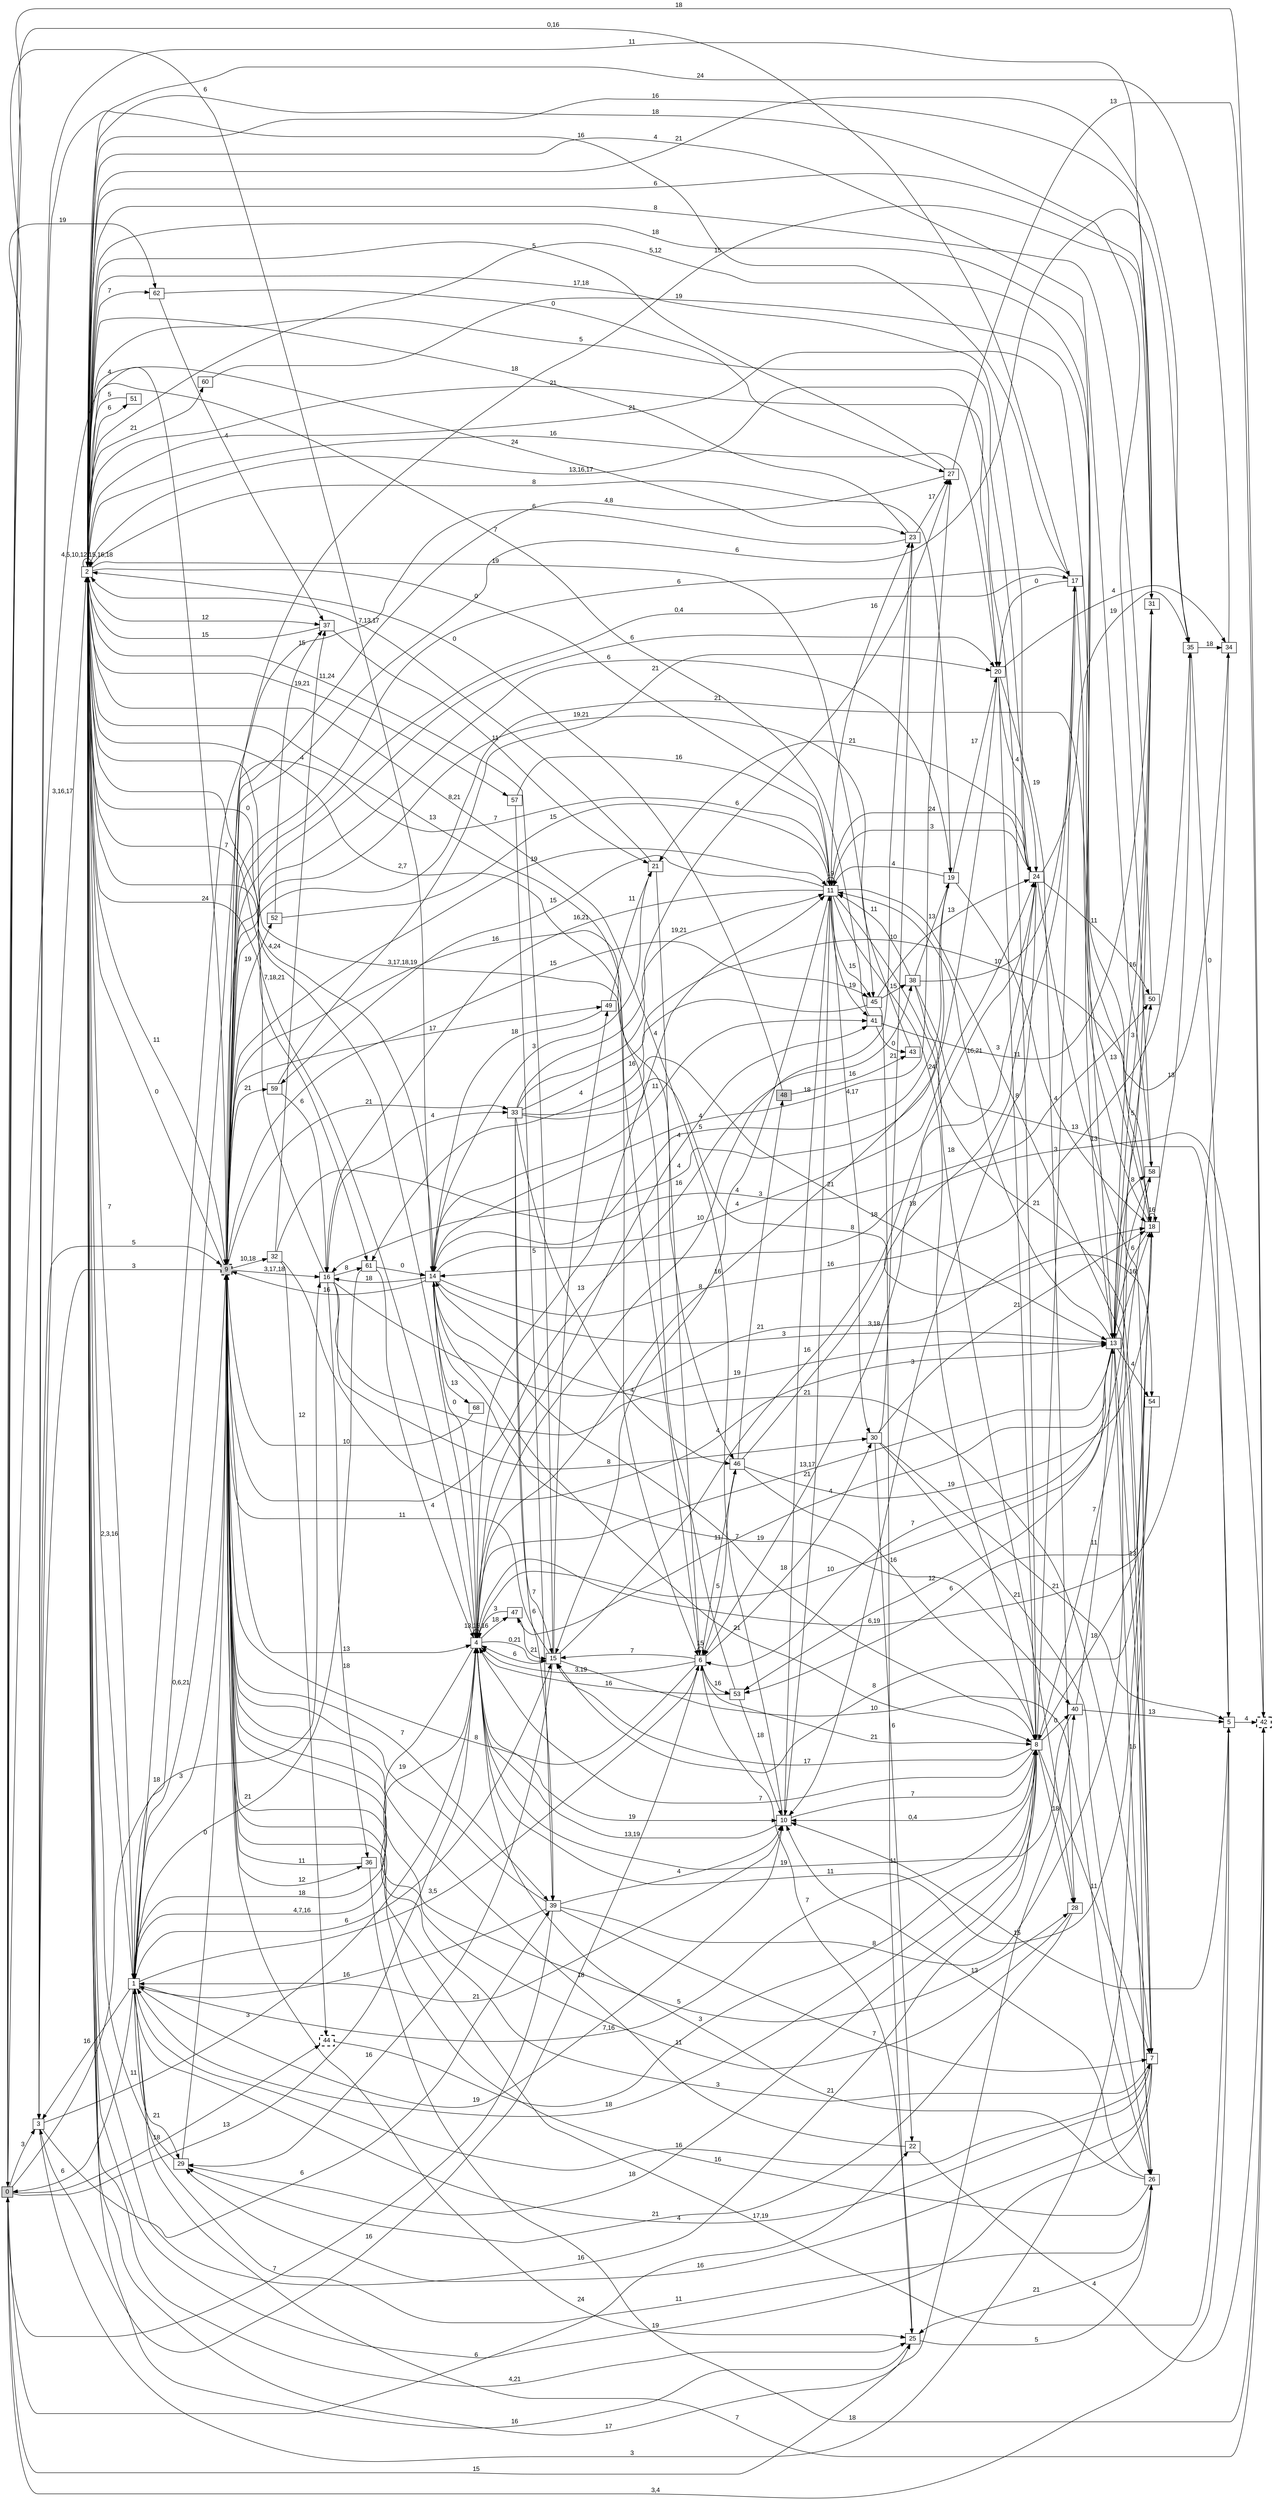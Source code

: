 digraph "NDFA" {
  rankdir=LR
  node [shape=box width=0.1 height=0.1 fontname=Arial]
  edge [fontname=Arial]
/* Estados */
 s0 [label="0" style="filled"] /* I:1 F:0 D:0 */
 s1 [label="1" ] /* I:0 F:0 D:0 */
 s2 [label="2" ] /* I:0 F:0 D:0 */
 s3 [label="3" ] /* I:0 F:0 D:0 */
 s4 [label="4" ] /* I:0 F:0 D:0 */
 s5 [label="5" ] /* I:0 F:0 D:0 */
 s6 [label="6" ] /* I:0 F:0 D:0 */
 s7 [label="7" ] /* I:0 F:0 D:0 */
 s8 [label="8" ] /* I:0 F:0 D:0 */
 s9 [label="9" style="filled,bold,dashed"] /* I:1 F:1 D:0 */
 s10 [label="10" ] /* I:0 F:0 D:0 */
 s11 [label="11" ] /* I:0 F:0 D:0 */
 s13 [label="13" ] /* I:0 F:0 D:0 */
 s14 [label="14" ] /* I:0 F:0 D:0 */
 s15 [label="15" ] /* I:0 F:0 D:0 */
 s16 [label="16" ] /* I:0 F:0 D:0 */
 s17 [label="17" ] /* I:0 F:0 D:0 */
 s18 [label="18" ] /* I:0 F:0 D:0 */
 s19 [label="19" ] /* I:0 F:0 D:0 */
 s20 [label="20" ] /* I:0 F:0 D:0 */
 s21 [label="21" ] /* I:0 F:0 D:0 */
 s22 [label="22" ] /* I:0 F:0 D:0 */
 s23 [label="23" ] /* I:0 F:0 D:0 */
 s24 [label="24" ] /* I:0 F:0 D:0 */
 s25 [label="25" ] /* I:0 F:0 D:0 */
 s26 [label="26" ] /* I:0 F:0 D:0 */
 s27 [label="27" ] /* I:0 F:0 D:0 */
 s28 [label="28" ] /* I:0 F:0 D:0 */
 s29 [label="29" ] /* I:0 F:0 D:0 */
 s30 [label="30" ] /* I:0 F:0 D:0 */
 s31 [label="31" ] /* I:0 F:0 D:0 */
 s32 [label="32" ] /* I:0 F:0 D:0 */
 s33 [label="33" ] /* I:0 F:0 D:0 */
 s34 [label="34" ] /* I:0 F:0 D:0 */
 s35 [label="35" ] /* I:0 F:0 D:0 */
 s36 [label="36" ] /* I:0 F:0 D:0 */
 s37 [label="37" ] /* I:0 F:0 D:0 */
 s38 [label="38" ] /* I:0 F:0 D:0 */
 s39 [label="39" ] /* I:0 F:0 D:0 */
 s40 [label="40" ] /* I:0 F:0 D:0 */
 s41 [label="41" ] /* I:0 F:0 D:0 */
 s42 [label="42" style="bold,dashed"] /* I:0 F:1 D:0 */
 s43 [label="43" ] /* I:0 F:0 D:0 */
 s44 [label="44" style="bold,dashed"] /* I:0 F:1 D:0 */
 s45 [label="45" ] /* I:0 F:0 D:0 */
 s46 [label="46" ] /* I:0 F:0 D:0 */
 s47 [label="47" ] /* I:0 F:0 D:0 */
 s48 [label="48" style="filled"] /* I:1 F:0 D:0 */
 s49 [label="49" ] /* I:0 F:0 D:0 */
 s50 [label="50" ] /* I:0 F:0 D:0 */
 s51 [label="51" ] /* I:0 F:0 D:0 */
 s52 [label="52" ] /* I:0 F:0 D:0 */
 s53 [label="53" ] /* I:0 F:0 D:0 */
 s54 [label="54" ] /* I:0 F:0 D:0 */
 s57 [label="57" ] /* I:0 F:0 D:0 */
 s58 [label="58" ] /* I:0 F:0 D:0 */
 s59 [label="59" ] /* I:0 F:0 D:0 */
 s60 [label="60" ] /* I:0 F:0 D:0 */
 s61 [label="61" ] /* I:0 F:0 D:0 */
 s62 [label="62" ] /* I:0 F:0 D:0 */
 s68 [label="68" ] /* I:0 F:0 D:0 */
/* Transiciones */
  s0 -> s3 [label="3"]
  s0 -> s4 [label="13"]
  s0 -> s5 [label="3,4"]
  s0 -> s14 [label="6"]
  s0 -> s16 [label="18"]
  s0 -> s17 [label="0,16"]
  s0 -> s22 [label="6"]
  s0 -> s25 [label="15"]
  s0 -> s42 [label="18"]
  s0 -> s44 [label="18"]
  s0 -> s62 [label="19"]
  s1 -> s0 [label="6"]
  s1 -> s2 [label="2,3,16"]
  s1 -> s3 [label="16"]
  s1 -> s4 [label="4,7,16"]
  s1 -> s6 [label="3,5"]
  s1 -> s7 [label="16"]
  s1 -> s8 [label="7,16"]
  s1 -> s9 [label="0,6,21"]
  s1 -> s10 [label="19"]
  s1 -> s15 [label="6"]
  s1 -> s26 [label="11"]
  s1 -> s29 [label="21"]
  s2 -> s1 [label="7"]
  s2 -> s2 [label="4,5,10,12,15,16,18"]
  s2 -> s4 [label="4,24"]
  s2 -> s6 [label="3,17,18,19"]
  s2 -> s8 [label="16"]
  s2 -> s9 [label="11"]
  s2 -> s11 [label="0"]
  s2 -> s13 [label="21"]
  s2 -> s14 [label="0"]
  s2 -> s18 [label="18"]
  s2 -> s19 [label="8"]
  s2 -> s20 [label="16"]
  s2 -> s23 [label="24"]
  s2 -> s24 [label="17,18"]
  s2 -> s25 [label="4,21"]
  s2 -> s31 [label="16"]
  s2 -> s37 [label="12"]
  s2 -> s40 [label="17"]
  s2 -> s45 [label="19"]
  s2 -> s51 [label="6"]
  s2 -> s57 [label="19,21"]
  s2 -> s58 [label="18"]
  s2 -> s60 [label="21"]
  s2 -> s61 [label="7"]
  s2 -> s62 [label="7"]
  s3 -> s2 [label="3,16,17"]
  s3 -> s4 [label="3"]
  s3 -> s9 [label="5"]
  s3 -> s18 [label="3"]
  s3 -> s39 [label="6"]
  s4 -> s1 [label="18"]
  s4 -> s2 [label="7,18,21"]
  s4 -> s4 [label="13,15,16"]
  s4 -> s10 [label="19"]
  s4 -> s11 [label="4"]
  s4 -> s15 [label="0,21"]
  s4 -> s31 [label="10"]
  s4 -> s41 [label="4"]
  s4 -> s47 [label="18"]
  s5 -> s9 [label="17,19"]
  s5 -> s10 [label="15"]
  s5 -> s42 [label="4"]
  s6 -> s2 [label="2,7"]
  s6 -> s3 [label="16"]
  s6 -> s4 [label="3,19"]
  s6 -> s6 [label="15"]
  s6 -> s8 [label="21"]
  s6 -> s9 [label="8"]
  s6 -> s15 [label="7"]
  s6 -> s30 [label="18"]
  s6 -> s46 [label="11"]
  s6 -> s53 [label="16"]
  s7 -> s1 [label="4"]
  s7 -> s2 [label="19"]
  s7 -> s9 [label="3"]
  s7 -> s14 [label="21"]
  s7 -> s29 [label="16"]
  s8 -> s1 [label="18"]
  s8 -> s2 [label="13,16,17"]
  s8 -> s4 [label="7"]
  s8 -> s7 [label="11"]
  s8 -> s10 [label="0,4"]
  s8 -> s14 [label="7"]
  s8 -> s15 [label="17"]
  s8 -> s17 [label="3"]
  s8 -> s18 [label="18"]
  s8 -> s28 [label="18"]
  s8 -> s40 [label="0"]
  s9 -> s0 [label="4"]
  s9 -> s1 [label="3"]
  s9 -> s2 [label="0"]
  s9 -> s3 [label="3"]
  s9 -> s4 [label="13"]
  s9 -> s11 [label="19"]
  s9 -> s16 [label="3,17,18"]
  s9 -> s17 [label="0,4"]
  s9 -> s19 [label="6"]
  s9 -> s20 [label="6"]
  s9 -> s25 [label="24"]
  s9 -> s28 [label="5"]
  s9 -> s31 [label="15"]
  s9 -> s32 [label="10,18"]
  s9 -> s33 [label="21"]
  s9 -> s35 [label="6"]
  s9 -> s36 [label="12"]
  s9 -> s38 [label="13"]
  s9 -> s39 [label="7"]
  s9 -> s45 [label="15"]
  s9 -> s46 [label="16"]
  s9 -> s49 [label="17"]
  s9 -> s52 [label="19"]
  s9 -> s59 [label="21"]
  s10 -> s1 [label="21"]
  s10 -> s2 [label="8,21"]
  s10 -> s4 [label="13,19"]
  s10 -> s8 [label="7"]
  s10 -> s11 [label="18"]
  s11 -> s1 [label="7"]
  s11 -> s8 [label="24"]
  s11 -> s10 [label="21"]
  s11 -> s11 [label="19"]
  s11 -> s15 [label="8"]
  s11 -> s16 [label="16,21"]
  s11 -> s23 [label="16"]
  s11 -> s24 [label="3"]
  s11 -> s26 [label="3"]
  s11 -> s28 [label="18"]
  s11 -> s30 [label="4,17"]
  s11 -> s41 [label="19"]
  s11 -> s45 [label="15"]
  s11 -> s59 [label="15"]
  s13 -> s4 [label="13,17"]
  s13 -> s6 [label="7"]
  s13 -> s7 [label="13"]
  s13 -> s11 [label="16,21"]
  s13 -> s18 [label="16"]
  s13 -> s26 [label="16"]
  s13 -> s31 [label="16"]
  s13 -> s47 [label="4"]
  s13 -> s50 [label="5"]
  s13 -> s53 [label="12"]
  s13 -> s54 [label="4"]
  s13 -> s58 [label="8"]
  s14 -> s4 [label="0"]
  s14 -> s8 [label="21"]
  s14 -> s9 [label="16"]
  s14 -> s13 [label="3"]
  s14 -> s16 [label="18"]
  s14 -> s21 [label="3"]
  s14 -> s24 [label="4"]
  s14 -> s27 [label="4"]
  s14 -> s35 [label="16"]
  s14 -> s40 [label="19"]
  s14 -> s41 [label="11"]
  s14 -> s68 [label="13"]
  s15 -> s2 [label="11,24"]
  s15 -> s4 [label="6"]
  s15 -> s9 [label="11"]
  s15 -> s24 [label="16"]
  s15 -> s26 [label="10"]
  s15 -> s29 [label="16"]
  s15 -> s49 [label="4"]
  s16 -> s2 [label="24"]
  s16 -> s13 [label="19"]
  s16 -> s18 [label="21"]
  s16 -> s30 [label="8"]
  s16 -> s33 [label="4"]
  s16 -> s36 [label="18"]
  s16 -> s61 [label="8"]
  s17 -> s3 [label="16"]
  s17 -> s9 [label="6"]
  s17 -> s18 [label="13"]
  s17 -> s20 [label="0"]
  s18 -> s2 [label="5,12"]
  s18 -> s9 [label="21"]
  s18 -> s13 [label="6"]
  s18 -> s18 [label="16"]
  s18 -> s35 [label="13"]
  s18 -> s53 [label="6"]
  s19 -> s4 [label="16"]
  s19 -> s11 [label="4"]
  s19 -> s14 [label="5"]
  s19 -> s18 [label="4"]
  s19 -> s20 [label="17"]
  s20 -> s2 [label="21"]
  s20 -> s8 [label="8"]
  s20 -> s16 [label="4"]
  s20 -> s24 [label="4"]
  s20 -> s28 [label="19"]
  s20 -> s34 [label="4"]
  s21 -> s2 [label="7,13,17"]
  s21 -> s6 [label="16"]
  s22 -> s9 [label="18"]
  s22 -> s42 [label="4"]
  s23 -> s1 [label="6"]
  s23 -> s2 [label="18"]
  s23 -> s4 [label="10"]
  s23 -> s27 [label="17"]
  s24 -> s2 [label="5"]
  s24 -> s6 [label="3,18"]
  s24 -> s7 [label="13"]
  s24 -> s10 [label="3"]
  s24 -> s11 [label="24"]
  s24 -> s21 [label="21"]
  s24 -> s35 [label="19"]
  s24 -> s50 [label="11"]
  s25 -> s2 [label="16"]
  s25 -> s6 [label="7"]
  s25 -> s26 [label="5"]
  s26 -> s4 [label="21"]
  s26 -> s9 [label="16"]
  s26 -> s10 [label="13"]
  s26 -> s25 [label="21"]
  s27 -> s2 [label="5"]
  s27 -> s9 [label="4,8"]
  s27 -> s42 [label="13"]
  s28 -> s9 [label="11"]
  s28 -> s29 [label="21"]
  s29 -> s2 [label="11"]
  s29 -> s8 [label="18"]
  s29 -> s9 [label="0"]
  s30 -> s5 [label="21"]
  s30 -> s18 [label="21"]
  s30 -> s22 [label="6"]
  s30 -> s23 [label="21"]
  s30 -> s26 [label="21"]
  s31 -> s2 [label="6"]
  s31 -> s3 [label="11"]
  s31 -> s13 [label="3"]
  s32 -> s13 [label="4"]
  s32 -> s37 [label="4"]
  s32 -> s44 [label="12"]
  s32 -> s50 [label="4"]
  s33 -> s11 [label="19,21"]
  s33 -> s13 [label="21"]
  s33 -> s15 [label="7"]
  s33 -> s27 [label="6"]
  s33 -> s34 [label="10"]
  s33 -> s39 [label="6"]
  s33 -> s46 [label="4"]
  s33 -> s54 [label="8"]
  s34 -> s2 [label="24"]
  s34 -> s4 [label="6,19"]
  s35 -> s2 [label="21"]
  s35 -> s5 [label="0"]
  s35 -> s34 [label="18"]
  s36 -> s9 [label="11"]
  s36 -> s42 [label="18"]
  s37 -> s2 [label="15"]
  s37 -> s21 [label="11"]
  s38 -> s5 [label="13"]
  s38 -> s7 [label="21"]
  s38 -> s11 [label="11"]
  s38 -> s17 [label="10"]
  s38 -> s19 [label="13"]
  s39 -> s0 [label="7"]
  s39 -> s1 [label="16"]
  s39 -> s7 [label="7"]
  s39 -> s9 [label="19"]
  s39 -> s10 [label="4"]
  s39 -> s58 [label="8"]
  s40 -> s4 [label="19"]
  s40 -> s5 [label="13"]
  s40 -> s13 [label="11"]
  s41 -> s2 [label="7"]
  s41 -> s31 [label="11"]
  s41 -> s43 [label="0"]
  s42 -> s1 [label="7"]
  s42 -> s14 [label="18"]
  s43 -> s9 [label="19,21"]
  s44 -> s8 [label="3"]
  s45 -> s24 [label="13"]
  s45 -> s25 [label="11"]
  s45 -> s38 [label="15"]
  s45 -> s61 [label="16"]
  s46 -> s6 [label="5"]
  s46 -> s8 [label="16"]
  s46 -> s17 [label="18"]
  s46 -> s18 [label="19"]
  s46 -> s48 [label="3"]
  s47 -> s4 [label="3"]
  s47 -> s15 [label="21"]
  s48 -> s2 [label="0"]
  s48 -> s43 [label="16"]
  s49 -> s14 [label="18"]
  s49 -> s21 [label="11"]
  s50 -> s2 [label="8"]
  s51 -> s2 [label="5"]
  s52 -> s11 [label="15"]
  s52 -> s37 [label="15"]
  s53 -> s2 [label="13"]
  s53 -> s4 [label="16"]
  s53 -> s10 [label="18"]
  s54 -> s4 [label="11"]
  s54 -> s15 [label="8"]
  s57 -> s11 [label="16"]
  s57 -> s39 [label="5"]
  s58 -> s2 [label="4"]
  s58 -> s8 [label="7"]
  s59 -> s16 [label="6"]
  s59 -> s20 [label="21"]
  s60 -> s13 [label="19"]
  s61 -> s1 [label="21"]
  s61 -> s4 [label="4"]
  s61 -> s14 [label="0"]
  s62 -> s27 [label="0"]
  s62 -> s37 [label="4"]
  s68 -> s9 [label="10"]
}
